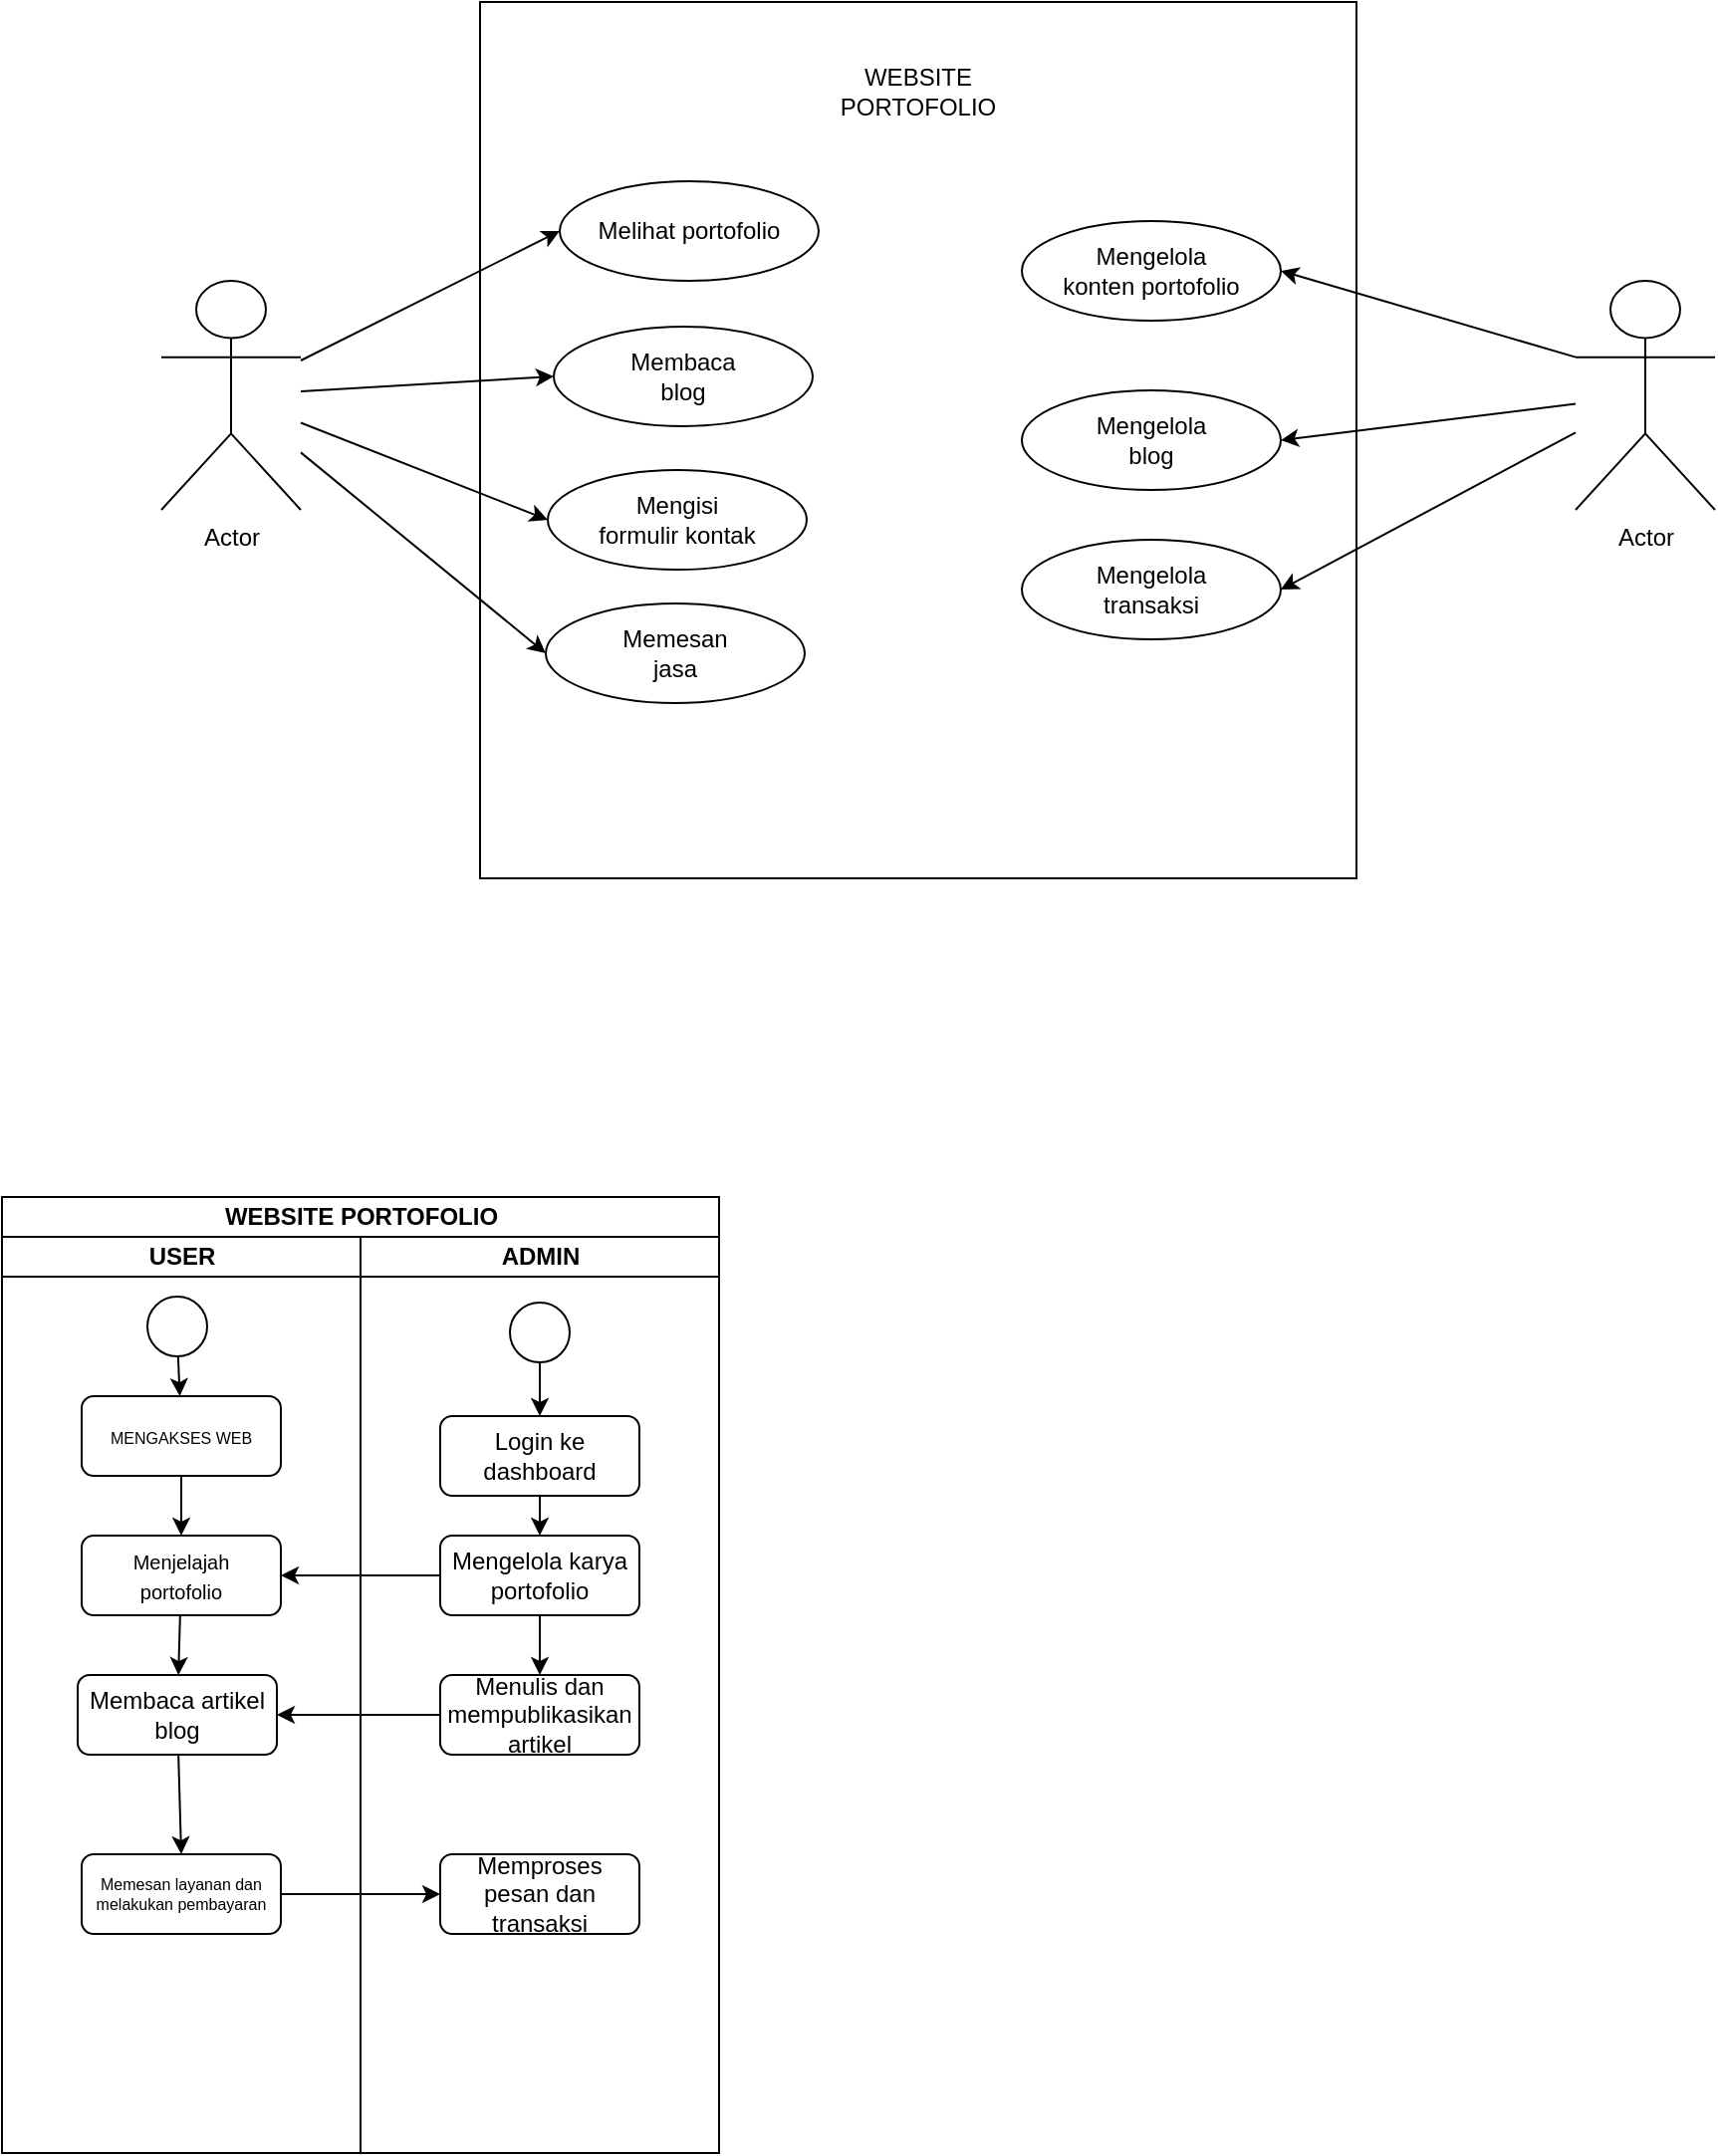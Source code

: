 <mxfile version="26.2.14">
  <diagram name="Page-1" id="8ce9d11a-91a2-4d17-14d8-a56ed91bf033">
    <mxGraphModel dx="2316" dy="1187" grid="1" gridSize="10" guides="1" tooltips="1" connect="1" arrows="1" fold="1" page="1" pageScale="1" pageWidth="1100" pageHeight="850" background="none" math="0" shadow="0">
      <root>
        <mxCell id="0" />
        <mxCell id="1" parent="0" />
        <mxCell id="1VidxnAwMl93FYRSPpWP-23" value="" style="group" vertex="1" connectable="0" parent="1">
          <mxGeometry x="160" y="260" width="780" height="440" as="geometry" />
        </mxCell>
        <mxCell id="1VidxnAwMl93FYRSPpWP-2" value="" style="whiteSpace=wrap;html=1;aspect=fixed;" vertex="1" parent="1VidxnAwMl93FYRSPpWP-23">
          <mxGeometry x="160" width="440" height="440" as="geometry" />
        </mxCell>
        <mxCell id="1VidxnAwMl93FYRSPpWP-16" style="rounded=0;orthogonalLoop=1;jettySize=auto;html=1;entryX=0;entryY=0.5;entryDx=0;entryDy=0;" edge="1" parent="1VidxnAwMl93FYRSPpWP-23" source="1VidxnAwMl93FYRSPpWP-3" target="1VidxnAwMl93FYRSPpWP-5">
          <mxGeometry relative="1" as="geometry" />
        </mxCell>
        <mxCell id="1VidxnAwMl93FYRSPpWP-17" style="edgeStyle=none;rounded=0;orthogonalLoop=1;jettySize=auto;html=1;entryX=0;entryY=0.5;entryDx=0;entryDy=0;" edge="1" parent="1VidxnAwMl93FYRSPpWP-23" source="1VidxnAwMl93FYRSPpWP-3" target="1VidxnAwMl93FYRSPpWP-10">
          <mxGeometry relative="1" as="geometry" />
        </mxCell>
        <mxCell id="1VidxnAwMl93FYRSPpWP-18" style="edgeStyle=none;rounded=0;orthogonalLoop=1;jettySize=auto;html=1;entryX=0;entryY=0.5;entryDx=0;entryDy=0;" edge="1" parent="1VidxnAwMl93FYRSPpWP-23" source="1VidxnAwMl93FYRSPpWP-3" target="1VidxnAwMl93FYRSPpWP-8">
          <mxGeometry relative="1" as="geometry" />
        </mxCell>
        <mxCell id="1VidxnAwMl93FYRSPpWP-19" style="edgeStyle=none;rounded=0;orthogonalLoop=1;jettySize=auto;html=1;entryX=0;entryY=0.5;entryDx=0;entryDy=0;" edge="1" parent="1VidxnAwMl93FYRSPpWP-23" source="1VidxnAwMl93FYRSPpWP-3" target="1VidxnAwMl93FYRSPpWP-9">
          <mxGeometry relative="1" as="geometry" />
        </mxCell>
        <mxCell id="1VidxnAwMl93FYRSPpWP-3" value="Actor" style="shape=umlActor;verticalLabelPosition=bottom;verticalAlign=top;html=1;outlineConnect=0;" vertex="1" parent="1VidxnAwMl93FYRSPpWP-23">
          <mxGeometry y="140" width="70" height="115" as="geometry" />
        </mxCell>
        <mxCell id="1VidxnAwMl93FYRSPpWP-20" style="edgeStyle=none;rounded=0;orthogonalLoop=1;jettySize=auto;html=1;exitX=0;exitY=0.333;exitDx=0;exitDy=0;exitPerimeter=0;entryX=1;entryY=0.5;entryDx=0;entryDy=0;" edge="1" parent="1VidxnAwMl93FYRSPpWP-23" source="1VidxnAwMl93FYRSPpWP-4" target="1VidxnAwMl93FYRSPpWP-11">
          <mxGeometry relative="1" as="geometry" />
        </mxCell>
        <mxCell id="1VidxnAwMl93FYRSPpWP-21" style="edgeStyle=none;rounded=0;orthogonalLoop=1;jettySize=auto;html=1;entryX=1;entryY=0.5;entryDx=0;entryDy=0;" edge="1" parent="1VidxnAwMl93FYRSPpWP-23" source="1VidxnAwMl93FYRSPpWP-4" target="1VidxnAwMl93FYRSPpWP-12">
          <mxGeometry relative="1" as="geometry" />
        </mxCell>
        <mxCell id="1VidxnAwMl93FYRSPpWP-22" style="edgeStyle=none;rounded=0;orthogonalLoop=1;jettySize=auto;html=1;entryX=1;entryY=0.5;entryDx=0;entryDy=0;" edge="1" parent="1VidxnAwMl93FYRSPpWP-23" source="1VidxnAwMl93FYRSPpWP-4" target="1VidxnAwMl93FYRSPpWP-13">
          <mxGeometry relative="1" as="geometry" />
        </mxCell>
        <mxCell id="1VidxnAwMl93FYRSPpWP-4" value="Actor" style="shape=umlActor;verticalLabelPosition=bottom;verticalAlign=top;html=1;outlineConnect=0;" vertex="1" parent="1VidxnAwMl93FYRSPpWP-23">
          <mxGeometry x="710" y="140" width="70" height="115" as="geometry" />
        </mxCell>
        <mxCell id="1VidxnAwMl93FYRSPpWP-5" value="Melihat portofolio" style="ellipse;whiteSpace=wrap;html=1;align=center;" vertex="1" parent="1VidxnAwMl93FYRSPpWP-23">
          <mxGeometry x="200" y="90" width="130" height="50" as="geometry" />
        </mxCell>
        <mxCell id="1VidxnAwMl93FYRSPpWP-8" value="Membaca&lt;br&gt;blog" style="ellipse;whiteSpace=wrap;html=1;align=center;" vertex="1" parent="1VidxnAwMl93FYRSPpWP-23">
          <mxGeometry x="197" y="163" width="130" height="50" as="geometry" />
        </mxCell>
        <mxCell id="1VidxnAwMl93FYRSPpWP-9" value="Mengisi&#xa;formulir kontak" style="ellipse;whiteSpace=wrap;html=1;align=center;" vertex="1" parent="1VidxnAwMl93FYRSPpWP-23">
          <mxGeometry x="194" y="235" width="130" height="50" as="geometry" />
        </mxCell>
        <mxCell id="1VidxnAwMl93FYRSPpWP-10" value="Memesan&lt;br&gt;jasa" style="ellipse;whiteSpace=wrap;html=1;align=center;" vertex="1" parent="1VidxnAwMl93FYRSPpWP-23">
          <mxGeometry x="193" y="302" width="130" height="50" as="geometry" />
        </mxCell>
        <mxCell id="1VidxnAwMl93FYRSPpWP-11" value="Mengelola&#xa;konten portofolio" style="ellipse;whiteSpace=wrap;html=1;align=center;" vertex="1" parent="1VidxnAwMl93FYRSPpWP-23">
          <mxGeometry x="432" y="110" width="130" height="50" as="geometry" />
        </mxCell>
        <mxCell id="1VidxnAwMl93FYRSPpWP-12" value="Mengelola&#xa;blog" style="ellipse;whiteSpace=wrap;html=1;align=center;" vertex="1" parent="1VidxnAwMl93FYRSPpWP-23">
          <mxGeometry x="432" y="195" width="130" height="50" as="geometry" />
        </mxCell>
        <mxCell id="1VidxnAwMl93FYRSPpWP-13" value="Mengelola&#xa;transaksi" style="ellipse;whiteSpace=wrap;html=1;align=center;" vertex="1" parent="1VidxnAwMl93FYRSPpWP-23">
          <mxGeometry x="432" y="270" width="130" height="50" as="geometry" />
        </mxCell>
        <mxCell id="1VidxnAwMl93FYRSPpWP-15" value="WEBSITE PORTOFOLIO" style="text;html=1;align=center;verticalAlign=middle;whiteSpace=wrap;rounded=0;" vertex="1" parent="1VidxnAwMl93FYRSPpWP-23">
          <mxGeometry x="350" y="30" width="60" height="30" as="geometry" />
        </mxCell>
        <mxCell id="1VidxnAwMl93FYRSPpWP-54" value="" style="group" vertex="1" connectable="0" parent="1">
          <mxGeometry x="80" y="860" width="360" height="480" as="geometry" />
        </mxCell>
        <mxCell id="1VidxnAwMl93FYRSPpWP-26" value="WEBSITE PORTOFOLIO" style="swimlane;childLayout=stackLayout;resizeParent=1;resizeParentMax=0;startSize=20;html=1;" vertex="1" parent="1VidxnAwMl93FYRSPpWP-54">
          <mxGeometry width="360" height="480" as="geometry" />
        </mxCell>
        <mxCell id="1VidxnAwMl93FYRSPpWP-27" value="USER" style="swimlane;startSize=20;html=1;" vertex="1" parent="1VidxnAwMl93FYRSPpWP-26">
          <mxGeometry y="20" width="180" height="460" as="geometry" />
        </mxCell>
        <mxCell id="1VidxnAwMl93FYRSPpWP-40" style="edgeStyle=none;rounded=0;orthogonalLoop=1;jettySize=auto;html=1;" edge="1" parent="1VidxnAwMl93FYRSPpWP-27" source="1VidxnAwMl93FYRSPpWP-30" target="1VidxnAwMl93FYRSPpWP-31">
          <mxGeometry relative="1" as="geometry" />
        </mxCell>
        <mxCell id="1VidxnAwMl93FYRSPpWP-30" value="" style="ellipse;whiteSpace=wrap;html=1;aspect=fixed;" vertex="1" parent="1VidxnAwMl93FYRSPpWP-27">
          <mxGeometry x="73" y="30" width="30" height="30" as="geometry" />
        </mxCell>
        <mxCell id="1VidxnAwMl93FYRSPpWP-36" style="edgeStyle=none;rounded=0;orthogonalLoop=1;jettySize=auto;html=1;entryX=0.5;entryY=0;entryDx=0;entryDy=0;" edge="1" parent="1VidxnAwMl93FYRSPpWP-27" source="1VidxnAwMl93FYRSPpWP-31" target="1VidxnAwMl93FYRSPpWP-32">
          <mxGeometry relative="1" as="geometry" />
        </mxCell>
        <mxCell id="1VidxnAwMl93FYRSPpWP-31" value="&lt;font style=&quot;font-size: 8px;&quot;&gt;MENGAKSES WEB&lt;/font&gt;" style="rounded=1;whiteSpace=wrap;html=1;" vertex="1" parent="1VidxnAwMl93FYRSPpWP-27">
          <mxGeometry x="40" y="80" width="100" height="40" as="geometry" />
        </mxCell>
        <mxCell id="1VidxnAwMl93FYRSPpWP-43" style="edgeStyle=none;rounded=0;orthogonalLoop=1;jettySize=auto;html=1;" edge="1" parent="1VidxnAwMl93FYRSPpWP-27" source="1VidxnAwMl93FYRSPpWP-32" target="1VidxnAwMl93FYRSPpWP-33">
          <mxGeometry relative="1" as="geometry" />
        </mxCell>
        <mxCell id="1VidxnAwMl93FYRSPpWP-32" value="&lt;font style=&quot;font-size: 10px;&quot;&gt;Menjelajah&lt;br&gt;portofolio&lt;/font&gt;" style="rounded=1;whiteSpace=wrap;html=1;" vertex="1" parent="1VidxnAwMl93FYRSPpWP-27">
          <mxGeometry x="40" y="150" width="100" height="40" as="geometry" />
        </mxCell>
        <mxCell id="1VidxnAwMl93FYRSPpWP-44" style="edgeStyle=none;rounded=0;orthogonalLoop=1;jettySize=auto;html=1;entryX=0.5;entryY=0;entryDx=0;entryDy=0;" edge="1" parent="1VidxnAwMl93FYRSPpWP-27" source="1VidxnAwMl93FYRSPpWP-33" target="1VidxnAwMl93FYRSPpWP-37">
          <mxGeometry relative="1" as="geometry" />
        </mxCell>
        <mxCell id="1VidxnAwMl93FYRSPpWP-33" value="Membaca artikel blog" style="rounded=1;whiteSpace=wrap;html=1;" vertex="1" parent="1VidxnAwMl93FYRSPpWP-27">
          <mxGeometry x="38" y="220" width="100" height="40" as="geometry" />
        </mxCell>
        <mxCell id="1VidxnAwMl93FYRSPpWP-37" value="Memesan layanan dan melakukan pembayaran" style="rounded=1;whiteSpace=wrap;html=1;fontSize=8;" vertex="1" parent="1VidxnAwMl93FYRSPpWP-27">
          <mxGeometry x="40" y="310" width="100" height="40" as="geometry" />
        </mxCell>
        <mxCell id="1VidxnAwMl93FYRSPpWP-28" value="ADMIN" style="swimlane;startSize=20;html=1;" vertex="1" parent="1VidxnAwMl93FYRSPpWP-26">
          <mxGeometry x="180" y="20" width="180" height="460" as="geometry" />
        </mxCell>
        <mxCell id="1VidxnAwMl93FYRSPpWP-46" style="edgeStyle=none;rounded=0;orthogonalLoop=1;jettySize=auto;html=1;entryX=0.5;entryY=0;entryDx=0;entryDy=0;" edge="1" parent="1VidxnAwMl93FYRSPpWP-28" source="1VidxnAwMl93FYRSPpWP-34" target="1VidxnAwMl93FYRSPpWP-35">
          <mxGeometry relative="1" as="geometry" />
        </mxCell>
        <mxCell id="1VidxnAwMl93FYRSPpWP-34" value="Login ke dashboard" style="rounded=1;whiteSpace=wrap;html=1;" vertex="1" parent="1VidxnAwMl93FYRSPpWP-28">
          <mxGeometry x="40" y="90" width="100" height="40" as="geometry" />
        </mxCell>
        <mxCell id="1VidxnAwMl93FYRSPpWP-47" style="edgeStyle=none;rounded=0;orthogonalLoop=1;jettySize=auto;html=1;" edge="1" parent="1VidxnAwMl93FYRSPpWP-28" source="1VidxnAwMl93FYRSPpWP-35" target="1VidxnAwMl93FYRSPpWP-38">
          <mxGeometry relative="1" as="geometry" />
        </mxCell>
        <mxCell id="1VidxnAwMl93FYRSPpWP-35" value="Mengelola karya portofolio" style="rounded=1;whiteSpace=wrap;html=1;" vertex="1" parent="1VidxnAwMl93FYRSPpWP-28">
          <mxGeometry x="40" y="150" width="100" height="40" as="geometry" />
        </mxCell>
        <mxCell id="1VidxnAwMl93FYRSPpWP-38" value="Menulis dan mempublikasikan artikel" style="rounded=1;whiteSpace=wrap;html=1;" vertex="1" parent="1VidxnAwMl93FYRSPpWP-28">
          <mxGeometry x="40" y="220" width="100" height="40" as="geometry" />
        </mxCell>
        <mxCell id="1VidxnAwMl93FYRSPpWP-49" value="Memproses pesan dan transaksi" style="rounded=1;whiteSpace=wrap;html=1;" vertex="1" parent="1VidxnAwMl93FYRSPpWP-28">
          <mxGeometry x="40" y="310" width="100" height="40" as="geometry" />
        </mxCell>
        <mxCell id="1VidxnAwMl93FYRSPpWP-39" value="" style="ellipse;whiteSpace=wrap;html=1;aspect=fixed;" vertex="1" parent="1VidxnAwMl93FYRSPpWP-28">
          <mxGeometry x="75" y="33" width="30" height="30" as="geometry" />
        </mxCell>
        <mxCell id="1VidxnAwMl93FYRSPpWP-41" value="" style="edgeStyle=none;rounded=0;orthogonalLoop=1;jettySize=auto;html=1;" edge="1" parent="1VidxnAwMl93FYRSPpWP-28" source="1VidxnAwMl93FYRSPpWP-39" target="1VidxnAwMl93FYRSPpWP-34">
          <mxGeometry relative="1" as="geometry" />
        </mxCell>
        <mxCell id="1VidxnAwMl93FYRSPpWP-42" style="edgeStyle=none;rounded=0;orthogonalLoop=1;jettySize=auto;html=1;" edge="1" parent="1VidxnAwMl93FYRSPpWP-26" source="1VidxnAwMl93FYRSPpWP-35" target="1VidxnAwMl93FYRSPpWP-32">
          <mxGeometry relative="1" as="geometry" />
        </mxCell>
        <mxCell id="1VidxnAwMl93FYRSPpWP-53" style="edgeStyle=none;rounded=0;orthogonalLoop=1;jettySize=auto;html=1;" edge="1" parent="1VidxnAwMl93FYRSPpWP-26" source="1VidxnAwMl93FYRSPpWP-38" target="1VidxnAwMl93FYRSPpWP-33">
          <mxGeometry relative="1" as="geometry" />
        </mxCell>
        <mxCell id="1VidxnAwMl93FYRSPpWP-51" style="edgeStyle=none;rounded=0;orthogonalLoop=1;jettySize=auto;html=1;entryX=0;entryY=0.5;entryDx=0;entryDy=0;" edge="1" parent="1VidxnAwMl93FYRSPpWP-26" source="1VidxnAwMl93FYRSPpWP-37" target="1VidxnAwMl93FYRSPpWP-49">
          <mxGeometry relative="1" as="geometry" />
        </mxCell>
      </root>
    </mxGraphModel>
  </diagram>
</mxfile>
